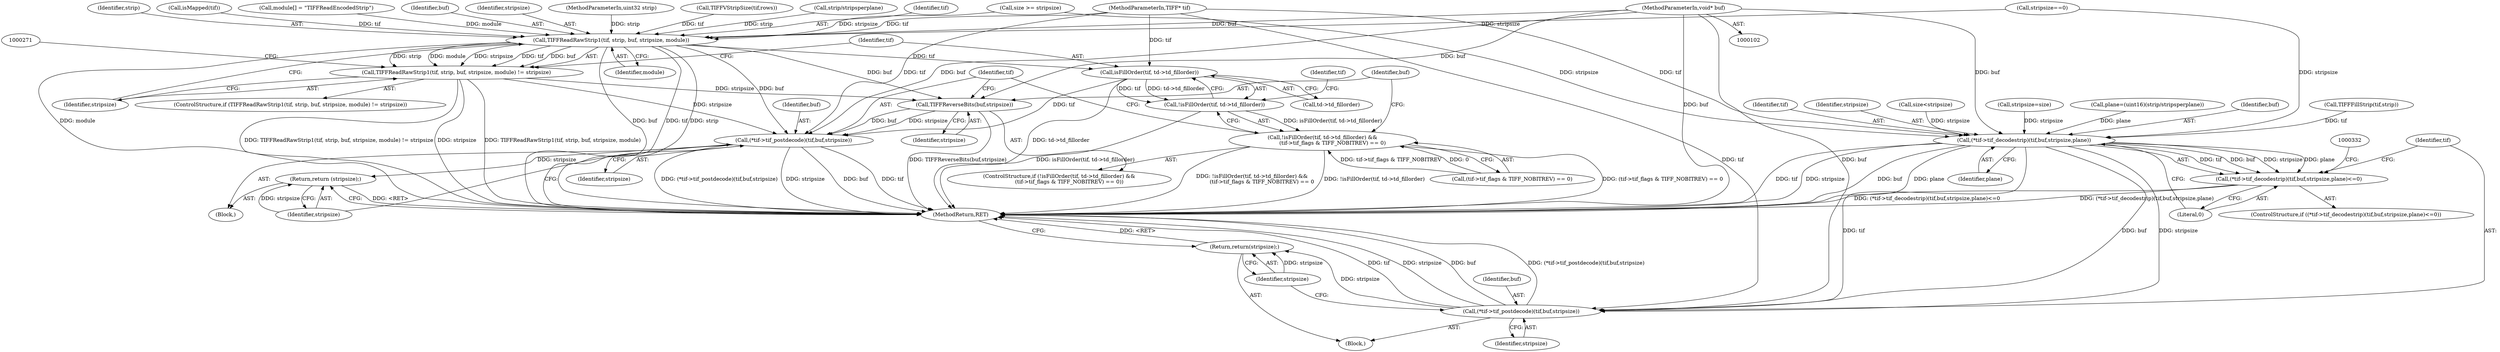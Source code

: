 digraph "0_libtiff_438274f938e046d33cb0e1230b41da32ffe223e1@pointer" {
"1000105" [label="(MethodParameterIn,void* buf)"];
"1000262" [label="(Call,TIFFReadRawStrip1(tif, strip, buf, stripsize, module))"];
"1000261" [label="(Call,TIFFReadRawStrip1(tif, strip, buf, stripsize, module) != stripsize)"];
"1000289" [label="(Call,TIFFReverseBits(buf,stripsize))"];
"1000292" [label="(Call,(*tif->tif_postdecode)(tif,buf,stripsize))"];
"1000296" [label="(Return,return (stripsize);)"];
"1000277" [label="(Call,isFillOrder(tif, td->td_fillorder))"];
"1000276" [label="(Call,!isFillOrder(tif, td->td_fillorder))"];
"1000275" [label="(Call,!isFillOrder(tif, td->td_fillorder) &&\n            (tif->tif_flags & TIFF_NOBITREV) == 0)"];
"1000324" [label="(Call,(*tif->tif_decodestrip)(tif,buf,stripsize,plane))"];
"1000323" [label="(Call,(*tif->tif_decodestrip)(tif,buf,stripsize,plane)<=0)"];
"1000335" [label="(Call,(*tif->tif_postdecode)(tif,buf,stripsize))"];
"1000339" [label="(Return,return(stripsize);)"];
"1000285" [label="(Identifier,tif)"];
"1000294" [label="(Identifier,buf)"];
"1000309" [label="(Call,stripsize=size)"];
"1000324" [label="(Call,(*tif->tif_decodestrip)(tif,buf,stripsize,plane))"];
"1000266" [label="(Identifier,stripsize)"];
"1000274" [label="(ControlStructure,if (!isFillOrder(tif, td->td_fillorder) &&\n            (tif->tif_flags & TIFF_NOBITREV) == 0))"];
"1000103" [label="(MethodParameterIn,TIFF* tif)"];
"1000338" [label="(Identifier,stripsize)"];
"1000278" [label="(Identifier,tif)"];
"1000277" [label="(Call,isFillOrder(tif, td->td_fillorder))"];
"1000289" [label="(Call,TIFFReverseBits(buf,stripsize))"];
"1000222" [label="(Call,stripsize==0)"];
"1000104" [label="(MethodParameterIn,uint32 strip)"];
"1000262" [label="(Call,TIFFReadRawStrip1(tif, strip, buf, stripsize, module))"];
"1000329" [label="(Literal,0)"];
"1000337" [label="(Identifier,buf)"];
"1000340" [label="(Identifier,stripsize)"];
"1000275" [label="(Call,!isFillOrder(tif, td->td_fillorder) &&\n            (tif->tif_flags & TIFF_NOBITREV) == 0)"];
"1000323" [label="(Call,(*tif->tif_decodestrip)(tif,buf,stripsize,plane)<=0)"];
"1000218" [label="(Call,TIFFVStripSize(tif,rows))"];
"1000197" [label="(Call,strip/stripsperplane)"];
"1000276" [label="(Call,!isFillOrder(tif, td->td_fillorder))"];
"1000263" [label="(Identifier,tif)"];
"1000297" [label="(Identifier,stripsize)"];
"1000193" [label="(Call,plane=(uint16)(strip/stripsperplane))"];
"1000267" [label="(Identifier,module)"];
"1000260" [label="(ControlStructure,if (TIFFReadRawStrip1(tif, strip, buf, stripsize, module) != stripsize))"];
"1000259" [label="(Block,)"];
"1000279" [label="(Call,td->td_fillorder)"];
"1000322" [label="(ControlStructure,if ((*tif->tif_decodestrip)(tif,buf,stripsize,plane)<=0))"];
"1000326" [label="(Identifier,buf)"];
"1000336" [label="(Identifier,tif)"];
"1000339" [label="(Return,return(stripsize);)"];
"1000264" [label="(Identifier,strip)"];
"1000314" [label="(Call,TIFFFillStrip(tif,strip))"];
"1000105" [label="(MethodParameterIn,void* buf)"];
"1000325" [label="(Identifier,tif)"];
"1000327" [label="(Identifier,stripsize)"];
"1000290" [label="(Identifier,buf)"];
"1000341" [label="(MethodReturn,RET)"];
"1000250" [label="(Call,isMapped(tif))"];
"1000245" [label="(Call,size >= stripsize)"];
"1000295" [label="(Identifier,stripsize)"];
"1000291" [label="(Identifier,stripsize)"];
"1000107" [label="(Block,)"];
"1000306" [label="(Call,size<stripsize)"];
"1000261" [label="(Call,TIFFReadRawStrip1(tif, strip, buf, stripsize, module) != stripsize)"];
"1000109" [label="(Call,module[] = \"TIFFReadEncodedStrip\")"];
"1000293" [label="(Identifier,tif)"];
"1000292" [label="(Call,(*tif->tif_postdecode)(tif,buf,stripsize))"];
"1000335" [label="(Call,(*tif->tif_postdecode)(tif,buf,stripsize))"];
"1000296" [label="(Return,return (stripsize);)"];
"1000328" [label="(Identifier,plane)"];
"1000265" [label="(Identifier,buf)"];
"1000268" [label="(Identifier,stripsize)"];
"1000282" [label="(Call,(tif->tif_flags & TIFF_NOBITREV) == 0)"];
"1000105" -> "1000102"  [label="AST: "];
"1000105" -> "1000341"  [label="DDG: buf"];
"1000105" -> "1000262"  [label="DDG: buf"];
"1000105" -> "1000289"  [label="DDG: buf"];
"1000105" -> "1000292"  [label="DDG: buf"];
"1000105" -> "1000324"  [label="DDG: buf"];
"1000105" -> "1000335"  [label="DDG: buf"];
"1000262" -> "1000261"  [label="AST: "];
"1000262" -> "1000267"  [label="CFG: "];
"1000263" -> "1000262"  [label="AST: "];
"1000264" -> "1000262"  [label="AST: "];
"1000265" -> "1000262"  [label="AST: "];
"1000266" -> "1000262"  [label="AST: "];
"1000267" -> "1000262"  [label="AST: "];
"1000268" -> "1000262"  [label="CFG: "];
"1000262" -> "1000341"  [label="DDG: buf"];
"1000262" -> "1000341"  [label="DDG: module"];
"1000262" -> "1000341"  [label="DDG: tif"];
"1000262" -> "1000341"  [label="DDG: strip"];
"1000262" -> "1000261"  [label="DDG: strip"];
"1000262" -> "1000261"  [label="DDG: module"];
"1000262" -> "1000261"  [label="DDG: stripsize"];
"1000262" -> "1000261"  [label="DDG: tif"];
"1000262" -> "1000261"  [label="DDG: buf"];
"1000250" -> "1000262"  [label="DDG: tif"];
"1000218" -> "1000262"  [label="DDG: tif"];
"1000103" -> "1000262"  [label="DDG: tif"];
"1000197" -> "1000262"  [label="DDG: strip"];
"1000104" -> "1000262"  [label="DDG: strip"];
"1000222" -> "1000262"  [label="DDG: stripsize"];
"1000245" -> "1000262"  [label="DDG: stripsize"];
"1000109" -> "1000262"  [label="DDG: module"];
"1000262" -> "1000277"  [label="DDG: tif"];
"1000262" -> "1000289"  [label="DDG: buf"];
"1000262" -> "1000292"  [label="DDG: buf"];
"1000261" -> "1000260"  [label="AST: "];
"1000261" -> "1000268"  [label="CFG: "];
"1000268" -> "1000261"  [label="AST: "];
"1000271" -> "1000261"  [label="CFG: "];
"1000278" -> "1000261"  [label="CFG: "];
"1000261" -> "1000341"  [label="DDG: stripsize"];
"1000261" -> "1000341"  [label="DDG: TIFFReadRawStrip1(tif, strip, buf, stripsize, module)"];
"1000261" -> "1000341"  [label="DDG: TIFFReadRawStrip1(tif, strip, buf, stripsize, module) != stripsize"];
"1000261" -> "1000289"  [label="DDG: stripsize"];
"1000261" -> "1000292"  [label="DDG: stripsize"];
"1000289" -> "1000274"  [label="AST: "];
"1000289" -> "1000291"  [label="CFG: "];
"1000290" -> "1000289"  [label="AST: "];
"1000291" -> "1000289"  [label="AST: "];
"1000293" -> "1000289"  [label="CFG: "];
"1000289" -> "1000341"  [label="DDG: TIFFReverseBits(buf,stripsize)"];
"1000289" -> "1000292"  [label="DDG: buf"];
"1000289" -> "1000292"  [label="DDG: stripsize"];
"1000292" -> "1000259"  [label="AST: "];
"1000292" -> "1000295"  [label="CFG: "];
"1000293" -> "1000292"  [label="AST: "];
"1000294" -> "1000292"  [label="AST: "];
"1000295" -> "1000292"  [label="AST: "];
"1000297" -> "1000292"  [label="CFG: "];
"1000292" -> "1000341"  [label="DDG: (*tif->tif_postdecode)(tif,buf,stripsize)"];
"1000292" -> "1000341"  [label="DDG: buf"];
"1000292" -> "1000341"  [label="DDG: tif"];
"1000292" -> "1000341"  [label="DDG: stripsize"];
"1000277" -> "1000292"  [label="DDG: tif"];
"1000103" -> "1000292"  [label="DDG: tif"];
"1000292" -> "1000296"  [label="DDG: stripsize"];
"1000296" -> "1000259"  [label="AST: "];
"1000296" -> "1000297"  [label="CFG: "];
"1000297" -> "1000296"  [label="AST: "];
"1000341" -> "1000296"  [label="CFG: "];
"1000296" -> "1000341"  [label="DDG: <RET>"];
"1000297" -> "1000296"  [label="DDG: stripsize"];
"1000277" -> "1000276"  [label="AST: "];
"1000277" -> "1000279"  [label="CFG: "];
"1000278" -> "1000277"  [label="AST: "];
"1000279" -> "1000277"  [label="AST: "];
"1000276" -> "1000277"  [label="CFG: "];
"1000277" -> "1000341"  [label="DDG: td->td_fillorder"];
"1000277" -> "1000276"  [label="DDG: tif"];
"1000277" -> "1000276"  [label="DDG: td->td_fillorder"];
"1000103" -> "1000277"  [label="DDG: tif"];
"1000276" -> "1000275"  [label="AST: "];
"1000285" -> "1000276"  [label="CFG: "];
"1000275" -> "1000276"  [label="CFG: "];
"1000276" -> "1000341"  [label="DDG: isFillOrder(tif, td->td_fillorder)"];
"1000276" -> "1000275"  [label="DDG: isFillOrder(tif, td->td_fillorder)"];
"1000275" -> "1000274"  [label="AST: "];
"1000275" -> "1000282"  [label="CFG: "];
"1000282" -> "1000275"  [label="AST: "];
"1000290" -> "1000275"  [label="CFG: "];
"1000293" -> "1000275"  [label="CFG: "];
"1000275" -> "1000341"  [label="DDG: (tif->tif_flags & TIFF_NOBITREV) == 0"];
"1000275" -> "1000341"  [label="DDG: !isFillOrder(tif, td->td_fillorder) &&\n            (tif->tif_flags & TIFF_NOBITREV) == 0"];
"1000275" -> "1000341"  [label="DDG: !isFillOrder(tif, td->td_fillorder)"];
"1000282" -> "1000275"  [label="DDG: tif->tif_flags & TIFF_NOBITREV"];
"1000282" -> "1000275"  [label="DDG: 0"];
"1000324" -> "1000323"  [label="AST: "];
"1000324" -> "1000328"  [label="CFG: "];
"1000325" -> "1000324"  [label="AST: "];
"1000326" -> "1000324"  [label="AST: "];
"1000327" -> "1000324"  [label="AST: "];
"1000328" -> "1000324"  [label="AST: "];
"1000329" -> "1000324"  [label="CFG: "];
"1000324" -> "1000341"  [label="DDG: buf"];
"1000324" -> "1000341"  [label="DDG: plane"];
"1000324" -> "1000341"  [label="DDG: tif"];
"1000324" -> "1000341"  [label="DDG: stripsize"];
"1000324" -> "1000323"  [label="DDG: tif"];
"1000324" -> "1000323"  [label="DDG: buf"];
"1000324" -> "1000323"  [label="DDG: stripsize"];
"1000324" -> "1000323"  [label="DDG: plane"];
"1000314" -> "1000324"  [label="DDG: tif"];
"1000103" -> "1000324"  [label="DDG: tif"];
"1000309" -> "1000324"  [label="DDG: stripsize"];
"1000222" -> "1000324"  [label="DDG: stripsize"];
"1000306" -> "1000324"  [label="DDG: stripsize"];
"1000245" -> "1000324"  [label="DDG: stripsize"];
"1000193" -> "1000324"  [label="DDG: plane"];
"1000324" -> "1000335"  [label="DDG: tif"];
"1000324" -> "1000335"  [label="DDG: buf"];
"1000324" -> "1000335"  [label="DDG: stripsize"];
"1000323" -> "1000322"  [label="AST: "];
"1000323" -> "1000329"  [label="CFG: "];
"1000329" -> "1000323"  [label="AST: "];
"1000332" -> "1000323"  [label="CFG: "];
"1000336" -> "1000323"  [label="CFG: "];
"1000323" -> "1000341"  [label="DDG: (*tif->tif_decodestrip)(tif,buf,stripsize,plane)"];
"1000323" -> "1000341"  [label="DDG: (*tif->tif_decodestrip)(tif,buf,stripsize,plane)<=0"];
"1000335" -> "1000107"  [label="AST: "];
"1000335" -> "1000338"  [label="CFG: "];
"1000336" -> "1000335"  [label="AST: "];
"1000337" -> "1000335"  [label="AST: "];
"1000338" -> "1000335"  [label="AST: "];
"1000340" -> "1000335"  [label="CFG: "];
"1000335" -> "1000341"  [label="DDG: tif"];
"1000335" -> "1000341"  [label="DDG: stripsize"];
"1000335" -> "1000341"  [label="DDG: buf"];
"1000335" -> "1000341"  [label="DDG: (*tif->tif_postdecode)(tif,buf,stripsize)"];
"1000103" -> "1000335"  [label="DDG: tif"];
"1000335" -> "1000339"  [label="DDG: stripsize"];
"1000339" -> "1000107"  [label="AST: "];
"1000339" -> "1000340"  [label="CFG: "];
"1000340" -> "1000339"  [label="AST: "];
"1000341" -> "1000339"  [label="CFG: "];
"1000339" -> "1000341"  [label="DDG: <RET>"];
"1000340" -> "1000339"  [label="DDG: stripsize"];
}
